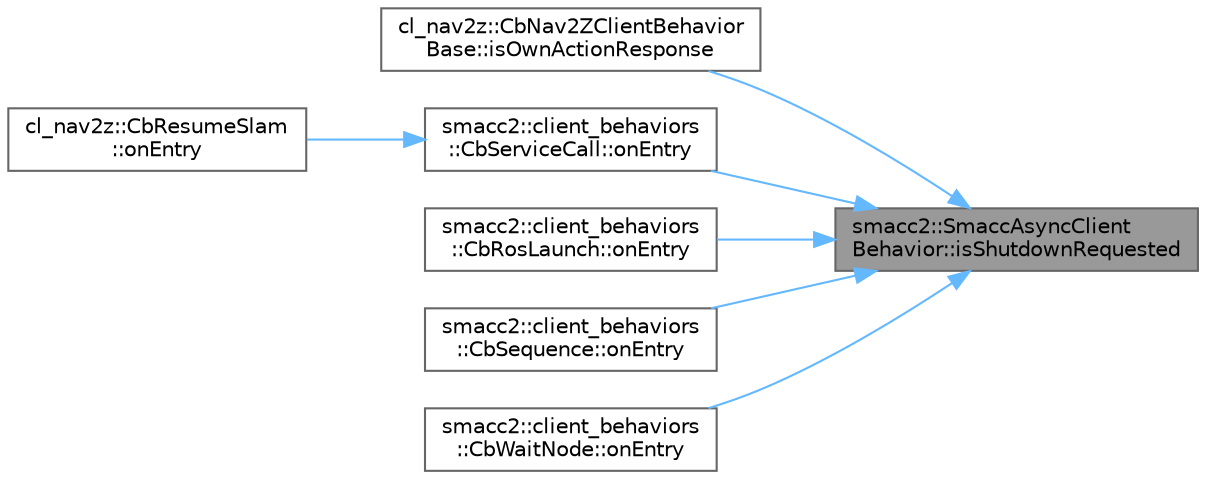 digraph "smacc2::SmaccAsyncClientBehavior::isShutdownRequested"
{
 // LATEX_PDF_SIZE
  bgcolor="transparent";
  edge [fontname=Helvetica,fontsize=10,labelfontname=Helvetica,labelfontsize=10];
  node [fontname=Helvetica,fontsize=10,shape=box,height=0.2,width=0.4];
  rankdir="RL";
  Node1 [label="smacc2::SmaccAsyncClient\lBehavior::isShutdownRequested",height=0.2,width=0.4,color="gray40", fillcolor="grey60", style="filled", fontcolor="black",tooltip="onEntry is executed in a new thread. However the current state cannot be left until the onEntry threa..."];
  Node1 -> Node2 [dir="back",color="steelblue1",style="solid"];
  Node2 [label="cl_nav2z::CbNav2ZClientBehavior\lBase::isOwnActionResponse",height=0.2,width=0.4,color="grey40", fillcolor="white", style="filled",URL="$classcl__nav2z_1_1CbNav2ZClientBehaviorBase.html#a510f0b38a12025d2869c44d8bb06bc4b",tooltip=" "];
  Node1 -> Node3 [dir="back",color="steelblue1",style="solid"];
  Node3 [label="smacc2::client_behaviors\l::CbServiceCall::onEntry",height=0.2,width=0.4,color="grey40", fillcolor="white", style="filled",URL="$classsmacc2_1_1client__behaviors_1_1CbServiceCall.html#a6049c06953bb8f27da6091e46326c216",tooltip=" "];
  Node3 -> Node4 [dir="back",color="steelblue1",style="solid"];
  Node4 [label="cl_nav2z::CbResumeSlam\l::onEntry",height=0.2,width=0.4,color="grey40", fillcolor="white", style="filled",URL="$classcl__nav2z_1_1CbResumeSlam.html#a12e6681b8c02ca2334a7c2859dd3c4b5",tooltip=" "];
  Node1 -> Node5 [dir="back",color="steelblue1",style="solid"];
  Node5 [label="smacc2::client_behaviors\l::CbRosLaunch::onEntry",height=0.2,width=0.4,color="grey40", fillcolor="white", style="filled",URL="$classsmacc2_1_1client__behaviors_1_1CbRosLaunch.html#aae95c9cde3fac627a2a753ccd3530973",tooltip=" "];
  Node1 -> Node6 [dir="back",color="steelblue1",style="solid"];
  Node6 [label="smacc2::client_behaviors\l::CbSequence::onEntry",height=0.2,width=0.4,color="grey40", fillcolor="white", style="filled",URL="$classsmacc2_1_1client__behaviors_1_1CbSequence.html#a10a20843aeec1423678a83b276de9937",tooltip=" "];
  Node1 -> Node7 [dir="back",color="steelblue1",style="solid"];
  Node7 [label="smacc2::client_behaviors\l::CbWaitNode::onEntry",height=0.2,width=0.4,color="grey40", fillcolor="white", style="filled",URL="$classsmacc2_1_1client__behaviors_1_1CbWaitNode.html#a633991b94c29d53c4654212b3ab6d908",tooltip=" "];
}
